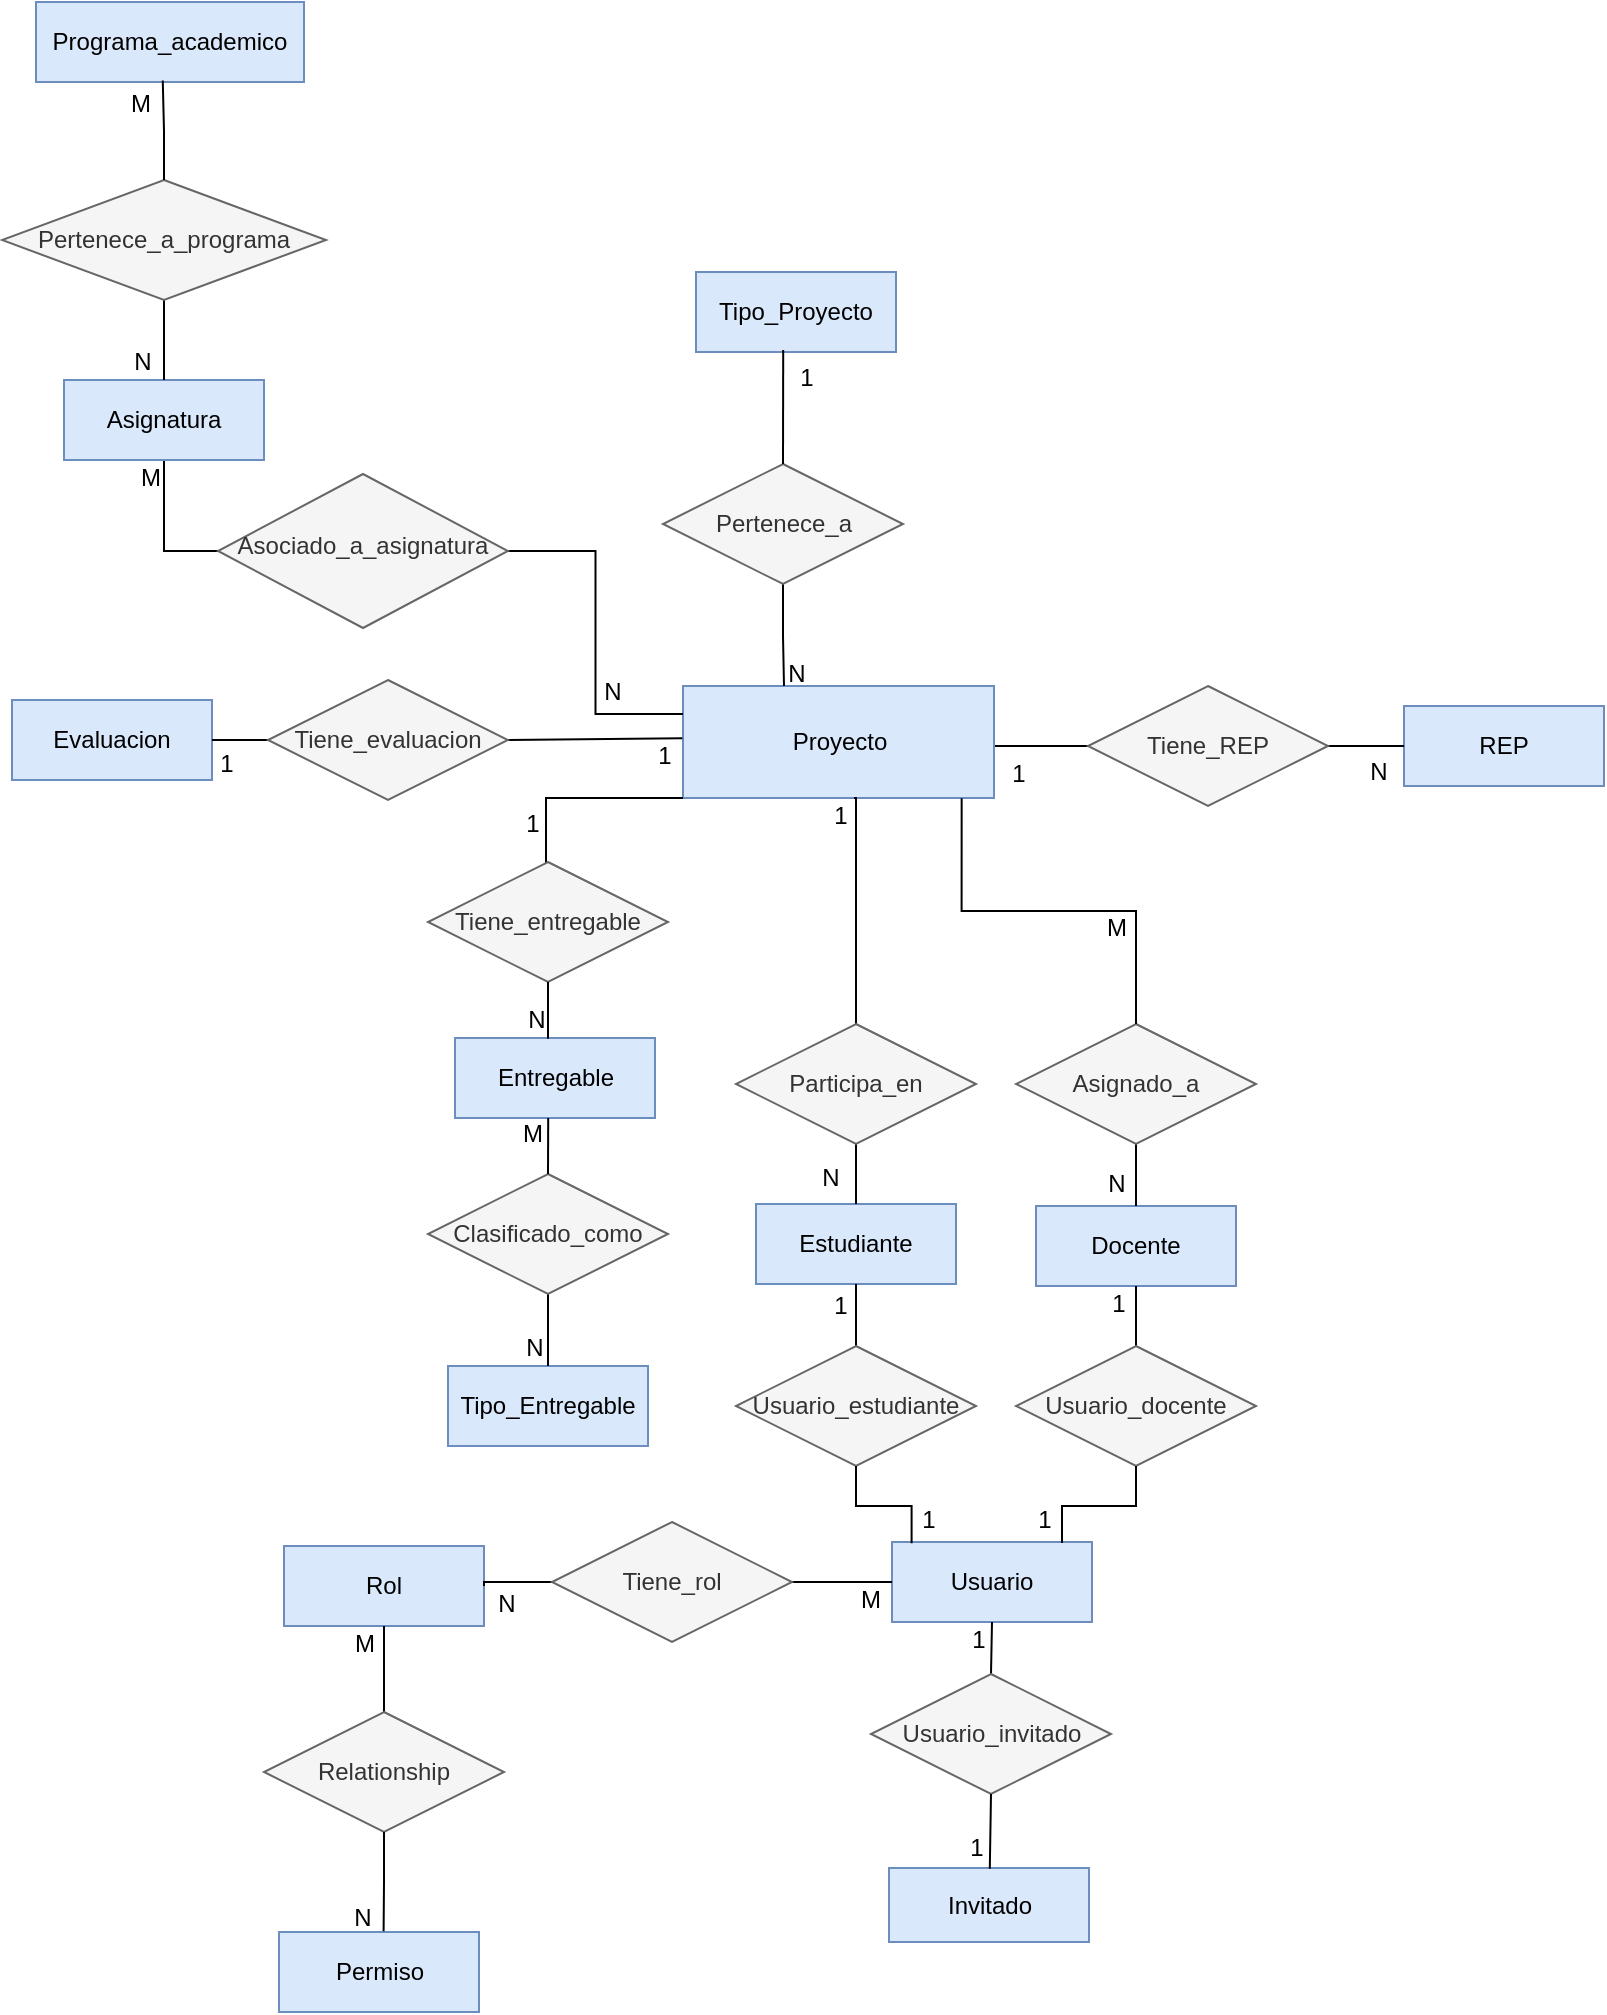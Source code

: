 <mxfile version="26.2.14">
  <diagram name="Página-1" id="xztaHVKJhpMYaXHCQxrF">
    <mxGraphModel dx="2037" dy="1110" grid="0" gridSize="10" guides="1" tooltips="1" connect="1" arrows="1" fold="1" page="0" pageScale="1" pageWidth="827" pageHeight="1169" math="0" shadow="0">
      <root>
        <mxCell id="0" />
        <mxCell id="1" parent="0" />
        <mxCell id="uJvPttrXsnRzV3NXJ3J6-1" value="Tipo_Proyecto" style="whiteSpace=wrap;html=1;align=center;fillColor=#dae8fc;strokeColor=#6c8ebf;" parent="1" vertex="1">
          <mxGeometry x="403" y="183" width="100" height="40" as="geometry" />
        </mxCell>
        <mxCell id="uJvPttrXsnRzV3NXJ3J6-166" style="edgeStyle=orthogonalEdgeStyle;curved=0;rounded=0;orthogonalLoop=1;jettySize=auto;html=1;exitX=1;exitY=0.75;exitDx=0;exitDy=0;entryX=0;entryY=0.5;entryDx=0;entryDy=0;endArrow=none;startFill=0;" parent="1" source="uJvPttrXsnRzV3NXJ3J6-2" target="uJvPttrXsnRzV3NXJ3J6-165" edge="1">
          <mxGeometry relative="1" as="geometry">
            <Array as="points">
              <mxPoint x="552" y="420" />
            </Array>
          </mxGeometry>
        </mxCell>
        <mxCell id="uJvPttrXsnRzV3NXJ3J6-2" value="Proyecto" style="whiteSpace=wrap;html=1;align=center;fillColor=#dae8fc;strokeColor=#6c8ebf;" parent="1" vertex="1">
          <mxGeometry x="396.5" y="390" width="155.5" height="56" as="geometry" />
        </mxCell>
        <mxCell id="uJvPttrXsnRzV3NXJ3J6-3" value="Rol" style="whiteSpace=wrap;html=1;align=center;fillColor=#dae8fc;strokeColor=#6c8ebf;" parent="1" vertex="1">
          <mxGeometry x="197" y="820" width="100" height="40" as="geometry" />
        </mxCell>
        <mxCell id="uJvPttrXsnRzV3NXJ3J6-4" value="Usuario" style="whiteSpace=wrap;html=1;align=center;fillColor=#dae8fc;strokeColor=#6c8ebf;" parent="1" vertex="1">
          <mxGeometry x="501" y="818" width="100" height="40" as="geometry" />
        </mxCell>
        <mxCell id="uJvPttrXsnRzV3NXJ3J6-5" value="Permiso" style="whiteSpace=wrap;html=1;align=center;fillColor=#dae8fc;strokeColor=#6c8ebf;" parent="1" vertex="1">
          <mxGeometry x="194.5" y="1013" width="100" height="40" as="geometry" />
        </mxCell>
        <mxCell id="uJvPttrXsnRzV3NXJ3J6-6" value="Programa_academico" style="whiteSpace=wrap;html=1;align=center;fillColor=#dae8fc;strokeColor=#6c8ebf;" parent="1" vertex="1">
          <mxGeometry x="73" y="48" width="134" height="40" as="geometry" />
        </mxCell>
        <mxCell id="uJvPttrXsnRzV3NXJ3J6-7" value="Estudiante" style="whiteSpace=wrap;html=1;align=center;fillColor=#dae8fc;strokeColor=#6c8ebf;" parent="1" vertex="1">
          <mxGeometry x="433" y="649" width="100" height="40" as="geometry" />
        </mxCell>
        <mxCell id="uJvPttrXsnRzV3NXJ3J6-8" value="Docente" style="whiteSpace=wrap;html=1;align=center;fillColor=#dae8fc;strokeColor=#6c8ebf;" parent="1" vertex="1">
          <mxGeometry x="573" y="650" width="100" height="40" as="geometry" />
        </mxCell>
        <mxCell id="uJvPttrXsnRzV3NXJ3J6-188" style="edgeStyle=orthogonalEdgeStyle;curved=0;rounded=0;orthogonalLoop=1;jettySize=auto;html=1;exitX=0.5;exitY=1;exitDx=0;exitDy=0;entryX=0;entryY=0.5;entryDx=0;entryDy=0;endArrow=none;startFill=0;" parent="1" source="uJvPttrXsnRzV3NXJ3J6-9" target="uJvPttrXsnRzV3NXJ3J6-186" edge="1">
          <mxGeometry relative="1" as="geometry" />
        </mxCell>
        <mxCell id="uJvPttrXsnRzV3NXJ3J6-9" value="Asignatura" style="whiteSpace=wrap;html=1;align=center;fillColor=#dae8fc;strokeColor=#6c8ebf;" parent="1" vertex="1">
          <mxGeometry x="87" y="237" width="100" height="40" as="geometry" />
        </mxCell>
        <mxCell id="uJvPttrXsnRzV3NXJ3J6-10" value="Invitado" style="whiteSpace=wrap;html=1;align=center;fillColor=#dae8fc;strokeColor=#6c8ebf;" parent="1" vertex="1">
          <mxGeometry x="499.5" y="981" width="100" height="37" as="geometry" />
        </mxCell>
        <mxCell id="uJvPttrXsnRzV3NXJ3J6-11" value="Entregable" style="whiteSpace=wrap;html=1;align=center;fillColor=#dae8fc;strokeColor=#6c8ebf;" parent="1" vertex="1">
          <mxGeometry x="282.5" y="566" width="100" height="40" as="geometry" />
        </mxCell>
        <mxCell id="uJvPttrXsnRzV3NXJ3J6-12" value="Tipo_Entregable" style="whiteSpace=wrap;html=1;align=center;fillColor=#dae8fc;strokeColor=#6c8ebf;" parent="1" vertex="1">
          <mxGeometry x="279" y="730" width="100" height="40" as="geometry" />
        </mxCell>
        <mxCell id="uJvPttrXsnRzV3NXJ3J6-13" value="Evaluacion" style="whiteSpace=wrap;html=1;align=center;fillColor=#dae8fc;strokeColor=#6c8ebf;" parent="1" vertex="1">
          <mxGeometry x="61" y="397" width="100" height="40" as="geometry" />
        </mxCell>
        <mxCell id="uJvPttrXsnRzV3NXJ3J6-14" value="REP" style="whiteSpace=wrap;html=1;align=center;fillColor=#dae8fc;strokeColor=#6c8ebf;" parent="1" vertex="1">
          <mxGeometry x="757" y="400" width="100" height="40" as="geometry" />
        </mxCell>
        <mxCell id="uJvPttrXsnRzV3NXJ3J6-155" style="edgeStyle=orthogonalEdgeStyle;curved=0;rounded=0;orthogonalLoop=1;jettySize=auto;html=1;exitX=0.5;exitY=1;exitDx=0;exitDy=0;endArrow=none;startFill=0;" parent="1" source="uJvPttrXsnRzV3NXJ3J6-154" edge="1">
          <mxGeometry relative="1" as="geometry">
            <Array as="points">
              <mxPoint x="447" y="365" />
              <mxPoint x="447" y="365" />
              <mxPoint x="447" y="390" />
            </Array>
            <mxPoint x="447" y="390" as="targetPoint" />
          </mxGeometry>
        </mxCell>
        <mxCell id="uJvPttrXsnRzV3NXJ3J6-154" value="Pertenece_a" style="shape=rhombus;perimeter=rhombusPerimeter;whiteSpace=wrap;html=1;align=center;fillColor=#f5f5f5;strokeColor=#666666;fontColor=#333333;" parent="1" vertex="1">
          <mxGeometry x="386.5" y="279" width="120" height="60" as="geometry" />
        </mxCell>
        <mxCell id="uJvPttrXsnRzV3NXJ3J6-156" style="edgeStyle=orthogonalEdgeStyle;curved=1;rounded=0;orthogonalLoop=1;jettySize=auto;html=1;exitX=0.5;exitY=0;exitDx=0;exitDy=0;entryX=0.436;entryY=0.975;entryDx=0;entryDy=0;entryPerimeter=0;endArrow=none;startFill=0;" parent="1" source="uJvPttrXsnRzV3NXJ3J6-154" target="uJvPttrXsnRzV3NXJ3J6-1" edge="1">
          <mxGeometry relative="1" as="geometry" />
        </mxCell>
        <mxCell id="uJvPttrXsnRzV3NXJ3J6-161" value="N" style="text;html=1;align=center;verticalAlign=middle;resizable=0;points=[];autosize=1;strokeColor=none;fillColor=none;" parent="1" vertex="1">
          <mxGeometry x="439.5" y="371" width="27" height="26" as="geometry" />
        </mxCell>
        <mxCell id="uJvPttrXsnRzV3NXJ3J6-162" value="1" style="text;html=1;align=center;verticalAlign=middle;resizable=0;points=[];autosize=1;strokeColor=none;fillColor=none;" parent="1" vertex="1">
          <mxGeometry x="445.5" y="223" width="25" height="26" as="geometry" />
        </mxCell>
        <mxCell id="uJvPttrXsnRzV3NXJ3J6-167" style="edgeStyle=orthogonalEdgeStyle;curved=1;rounded=0;orthogonalLoop=1;jettySize=auto;html=1;exitX=1;exitY=0.5;exitDx=0;exitDy=0;entryX=0;entryY=0.5;entryDx=0;entryDy=0;endArrow=none;startFill=0;" parent="1" source="uJvPttrXsnRzV3NXJ3J6-165" target="uJvPttrXsnRzV3NXJ3J6-14" edge="1">
          <mxGeometry relative="1" as="geometry">
            <mxPoint x="847.0" y="416" as="sourcePoint" />
          </mxGeometry>
        </mxCell>
        <mxCell id="uJvPttrXsnRzV3NXJ3J6-165" value="Tiene_REP" style="shape=rhombus;perimeter=rhombusPerimeter;whiteSpace=wrap;html=1;align=center;fillColor=#f5f5f5;strokeColor=#666666;fontColor=#333333;" parent="1" vertex="1">
          <mxGeometry x="599" y="390" width="120" height="60" as="geometry" />
        </mxCell>
        <mxCell id="uJvPttrXsnRzV3NXJ3J6-168" value="1" style="text;html=1;align=center;verticalAlign=middle;resizable=0;points=[];autosize=1;strokeColor=none;fillColor=none;" parent="1" vertex="1">
          <mxGeometry x="551" y="421" width="25" height="26" as="geometry" />
        </mxCell>
        <mxCell id="uJvPttrXsnRzV3NXJ3J6-169" value="N" style="text;html=1;align=center;verticalAlign=middle;resizable=0;points=[];autosize=1;strokeColor=none;fillColor=none;" parent="1" vertex="1">
          <mxGeometry x="730" y="420" width="27" height="26" as="geometry" />
        </mxCell>
        <mxCell id="uJvPttrXsnRzV3NXJ3J6-171" style="edgeStyle=orthogonalEdgeStyle;curved=0;rounded=0;orthogonalLoop=1;jettySize=auto;html=1;exitX=1;exitY=0.5;exitDx=0;exitDy=0;entryX=0.887;entryY=0.159;entryDx=0;entryDy=0;endArrow=none;startFill=0;entryPerimeter=0;" parent="1" source="uJvPttrXsnRzV3NXJ3J6-170" target="uJvPttrXsnRzV3NXJ3J6-174" edge="1">
          <mxGeometry relative="1" as="geometry">
            <Array as="points">
              <mxPoint x="396" y="417" />
            </Array>
          </mxGeometry>
        </mxCell>
        <mxCell id="uJvPttrXsnRzV3NXJ3J6-172" style="edgeStyle=orthogonalEdgeStyle;curved=1;rounded=0;orthogonalLoop=1;jettySize=auto;html=1;exitX=0;exitY=0.5;exitDx=0;exitDy=0;entryX=1;entryY=0.5;entryDx=0;entryDy=0;endArrow=none;startFill=0;" parent="1" source="uJvPttrXsnRzV3NXJ3J6-170" target="uJvPttrXsnRzV3NXJ3J6-13" edge="1">
          <mxGeometry relative="1" as="geometry" />
        </mxCell>
        <mxCell id="uJvPttrXsnRzV3NXJ3J6-170" value="Tiene_evaluacion" style="shape=rhombus;perimeter=rhombusPerimeter;whiteSpace=wrap;html=1;align=center;fillColor=#f5f5f5;strokeColor=#666666;fontColor=#333333;" parent="1" vertex="1">
          <mxGeometry x="189" y="387" width="120" height="60" as="geometry" />
        </mxCell>
        <mxCell id="uJvPttrXsnRzV3NXJ3J6-173" value="1" style="text;html=1;align=center;verticalAlign=middle;resizable=0;points=[];autosize=1;strokeColor=none;fillColor=none;" parent="1" vertex="1">
          <mxGeometry x="155" y="416" width="25" height="26" as="geometry" />
        </mxCell>
        <mxCell id="uJvPttrXsnRzV3NXJ3J6-174" value="1" style="text;html=1;align=center;verticalAlign=middle;resizable=0;points=[];autosize=1;strokeColor=none;fillColor=none;" parent="1" vertex="1">
          <mxGeometry x="374" y="412" width="25" height="26" as="geometry" />
        </mxCell>
        <mxCell id="uJvPttrXsnRzV3NXJ3J6-177" style="edgeStyle=orthogonalEdgeStyle;curved=0;rounded=0;orthogonalLoop=1;jettySize=auto;html=1;exitX=0.5;exitY=0;exitDx=0;exitDy=0;entryX=0;entryY=1;entryDx=0;entryDy=0;endArrow=none;startFill=0;" parent="1" source="uJvPttrXsnRzV3NXJ3J6-175" target="uJvPttrXsnRzV3NXJ3J6-2" edge="1">
          <mxGeometry relative="1" as="geometry">
            <Array as="points">
              <mxPoint x="329" y="492" />
              <mxPoint x="328" y="446" />
            </Array>
            <mxPoint x="356.75" y="447" as="targetPoint" />
          </mxGeometry>
        </mxCell>
        <mxCell id="uJvPttrXsnRzV3NXJ3J6-175" value="Tiene_entregable" style="shape=rhombus;perimeter=rhombusPerimeter;whiteSpace=wrap;html=1;align=center;fillColor=#f5f5f5;strokeColor=#666666;fontColor=#333333;" parent="1" vertex="1">
          <mxGeometry x="269" y="478" width="120" height="60" as="geometry" />
        </mxCell>
        <mxCell id="uJvPttrXsnRzV3NXJ3J6-178" style="edgeStyle=orthogonalEdgeStyle;curved=1;rounded=0;orthogonalLoop=1;jettySize=auto;html=1;exitX=0.5;exitY=1;exitDx=0;exitDy=0;entryX=0.465;entryY=0.008;entryDx=0;entryDy=0;entryPerimeter=0;endArrow=none;startFill=0;" parent="1" source="uJvPttrXsnRzV3NXJ3J6-175" target="uJvPttrXsnRzV3NXJ3J6-11" edge="1">
          <mxGeometry relative="1" as="geometry" />
        </mxCell>
        <mxCell id="uJvPttrXsnRzV3NXJ3J6-179" value="1" style="text;html=1;align=center;verticalAlign=middle;resizable=0;points=[];autosize=1;strokeColor=none;fillColor=none;" parent="1" vertex="1">
          <mxGeometry x="308" y="446" width="25" height="26" as="geometry" />
        </mxCell>
        <mxCell id="uJvPttrXsnRzV3NXJ3J6-180" value="N" style="text;html=1;align=center;verticalAlign=middle;resizable=0;points=[];autosize=1;strokeColor=none;fillColor=none;" parent="1" vertex="1">
          <mxGeometry x="309" y="544" width="27" height="26" as="geometry" />
        </mxCell>
        <mxCell id="uJvPttrXsnRzV3NXJ3J6-183" style="edgeStyle=orthogonalEdgeStyle;curved=1;rounded=0;orthogonalLoop=1;jettySize=auto;html=1;exitX=0.5;exitY=1;exitDx=0;exitDy=0;entryX=0.5;entryY=0;entryDx=0;entryDy=0;endArrow=none;startFill=0;" parent="1" source="uJvPttrXsnRzV3NXJ3J6-181" target="uJvPttrXsnRzV3NXJ3J6-12" edge="1">
          <mxGeometry relative="1" as="geometry" />
        </mxCell>
        <mxCell id="uJvPttrXsnRzV3NXJ3J6-181" value="Clasificado_como" style="shape=rhombus;perimeter=rhombusPerimeter;whiteSpace=wrap;html=1;align=center;fillColor=#f5f5f5;strokeColor=#666666;fontColor=#333333;" parent="1" vertex="1">
          <mxGeometry x="269" y="634" width="120" height="60" as="geometry" />
        </mxCell>
        <mxCell id="uJvPttrXsnRzV3NXJ3J6-182" style="edgeStyle=orthogonalEdgeStyle;curved=1;rounded=0;orthogonalLoop=1;jettySize=auto;html=1;exitX=0.5;exitY=0;exitDx=0;exitDy=0;entryX=0.466;entryY=0.999;entryDx=0;entryDy=0;entryPerimeter=0;endArrow=none;startFill=0;" parent="1" source="uJvPttrXsnRzV3NXJ3J6-181" target="uJvPttrXsnRzV3NXJ3J6-11" edge="1">
          <mxGeometry relative="1" as="geometry" />
        </mxCell>
        <mxCell id="uJvPttrXsnRzV3NXJ3J6-184" value="M" style="text;html=1;align=center;verticalAlign=middle;resizable=0;points=[];autosize=1;strokeColor=none;fillColor=none;" parent="1" vertex="1">
          <mxGeometry x="306.5" y="601" width="28" height="26" as="geometry" />
        </mxCell>
        <mxCell id="uJvPttrXsnRzV3NXJ3J6-185" value="N" style="text;html=1;align=center;verticalAlign=middle;resizable=0;points=[];autosize=1;strokeColor=none;fillColor=none;" parent="1" vertex="1">
          <mxGeometry x="308" y="708" width="27" height="26" as="geometry" />
        </mxCell>
        <mxCell id="uJvPttrXsnRzV3NXJ3J6-187" style="edgeStyle=orthogonalEdgeStyle;curved=0;rounded=0;orthogonalLoop=1;jettySize=auto;html=1;exitX=1;exitY=0.5;exitDx=0;exitDy=0;entryX=0;entryY=0.25;entryDx=0;entryDy=0;endArrow=none;startFill=0;" parent="1" source="uJvPttrXsnRzV3NXJ3J6-186" target="uJvPttrXsnRzV3NXJ3J6-2" edge="1">
          <mxGeometry relative="1" as="geometry" />
        </mxCell>
        <mxCell id="uJvPttrXsnRzV3NXJ3J6-186" value="&lt;table&gt;&lt;tbody&gt;&lt;tr&gt;&lt;td data-end=&quot;1816&quot; data-start=&quot;1785&quot; class=&quot;max-w-[calc(var(--thread-content-max-width)*2/3)]&quot;&gt;Asociado_a_asignatura&lt;/td&gt;&lt;/tr&gt;&lt;/tbody&gt;&lt;/table&gt;&lt;table&gt;&lt;tbody&gt;&lt;tr&gt;&lt;td data-end=&quot;1842&quot; data-start=&quot;1816&quot; class=&quot;max-w-[calc(var(--thread-content-max-width)*2/3)]&quot;&gt;&lt;/td&gt;&lt;/tr&gt;&lt;/tbody&gt;&lt;/table&gt;" style="shape=rhombus;perimeter=rhombusPerimeter;whiteSpace=wrap;html=1;align=center;fillColor=#f5f5f5;strokeColor=#666666;fontColor=#333333;" parent="1" vertex="1">
          <mxGeometry x="164" y="284" width="145" height="77" as="geometry" />
        </mxCell>
        <mxCell id="uJvPttrXsnRzV3NXJ3J6-189" value="N" style="text;html=1;align=center;verticalAlign=middle;resizable=0;points=[];autosize=1;strokeColor=none;fillColor=none;" parent="1" vertex="1">
          <mxGeometry x="347" y="380" width="27" height="26" as="geometry" />
        </mxCell>
        <mxCell id="uJvPttrXsnRzV3NXJ3J6-190" value="M" style="text;html=1;align=center;verticalAlign=middle;resizable=0;points=[];autosize=1;strokeColor=none;fillColor=none;" parent="1" vertex="1">
          <mxGeometry x="115.5" y="273" width="28" height="26" as="geometry" />
        </mxCell>
        <mxCell id="uJvPttrXsnRzV3NXJ3J6-192" style="edgeStyle=orthogonalEdgeStyle;curved=0;rounded=0;orthogonalLoop=1;jettySize=auto;html=1;exitX=0.5;exitY=1;exitDx=0;exitDy=0;endArrow=none;startFill=0;" parent="1" source="uJvPttrXsnRzV3NXJ3J6-191" target="uJvPttrXsnRzV3NXJ3J6-9" edge="1">
          <mxGeometry relative="1" as="geometry" />
        </mxCell>
        <mxCell id="uJvPttrXsnRzV3NXJ3J6-191" value="Pertenece_a_programa" style="shape=rhombus;perimeter=rhombusPerimeter;whiteSpace=wrap;html=1;align=center;fillColor=#f5f5f5;strokeColor=#666666;fontColor=#333333;" parent="1" vertex="1">
          <mxGeometry x="56" y="137" width="162" height="60" as="geometry" />
        </mxCell>
        <mxCell id="uJvPttrXsnRzV3NXJ3J6-193" style="edgeStyle=orthogonalEdgeStyle;curved=0;rounded=0;orthogonalLoop=1;jettySize=auto;html=1;exitX=0.5;exitY=0;exitDx=0;exitDy=0;entryX=0.473;entryY=0.981;entryDx=0;entryDy=0;entryPerimeter=0;endArrow=none;startFill=0;" parent="1" source="uJvPttrXsnRzV3NXJ3J6-191" target="uJvPttrXsnRzV3NXJ3J6-6" edge="1">
          <mxGeometry relative="1" as="geometry" />
        </mxCell>
        <mxCell id="uJvPttrXsnRzV3NXJ3J6-194" value="N" style="text;html=1;align=center;verticalAlign=middle;resizable=0;points=[];autosize=1;strokeColor=none;fillColor=none;" parent="1" vertex="1">
          <mxGeometry x="112.5" y="215" width="27" height="26" as="geometry" />
        </mxCell>
        <mxCell id="uJvPttrXsnRzV3NXJ3J6-195" value="M" style="text;html=1;align=center;verticalAlign=middle;resizable=0;points=[];autosize=1;strokeColor=none;fillColor=none;" parent="1" vertex="1">
          <mxGeometry x="111" y="86" width="28" height="26" as="geometry" />
        </mxCell>
        <mxCell id="uJvPttrXsnRzV3NXJ3J6-199" style="edgeStyle=orthogonalEdgeStyle;rounded=0;orthogonalLoop=1;jettySize=auto;html=1;exitX=0.5;exitY=0;exitDx=0;exitDy=0;endArrow=none;startFill=0;" parent="1" source="uJvPttrXsnRzV3NXJ3J6-196" edge="1">
          <mxGeometry relative="1" as="geometry">
            <mxPoint x="482" y="446" as="targetPoint" />
            <Array as="points">
              <mxPoint x="483" y="446" />
            </Array>
          </mxGeometry>
        </mxCell>
        <mxCell id="sdon1cMUyLi2lSEhJWea-3" style="edgeStyle=orthogonalEdgeStyle;rounded=0;orthogonalLoop=1;jettySize=auto;html=1;exitX=0.5;exitY=1;exitDx=0;exitDy=0;endArrow=none;startFill=0;" edge="1" parent="1" source="uJvPttrXsnRzV3NXJ3J6-196" target="uJvPttrXsnRzV3NXJ3J6-7">
          <mxGeometry relative="1" as="geometry" />
        </mxCell>
        <mxCell id="uJvPttrXsnRzV3NXJ3J6-196" value="Participa_en" style="shape=rhombus;perimeter=rhombusPerimeter;whiteSpace=wrap;html=1;align=center;fillColor=#f5f5f5;strokeColor=#666666;fontColor=#333333;" parent="1" vertex="1">
          <mxGeometry x="423" y="559" width="120" height="60" as="geometry" />
        </mxCell>
        <mxCell id="uJvPttrXsnRzV3NXJ3J6-200" value="1" style="text;html=1;align=center;verticalAlign=middle;resizable=0;points=[];autosize=1;strokeColor=none;fillColor=none;" parent="1" vertex="1">
          <mxGeometry x="462" y="442" width="25" height="26" as="geometry" />
        </mxCell>
        <mxCell id="uJvPttrXsnRzV3NXJ3J6-201" value="N" style="text;html=1;align=center;verticalAlign=middle;resizable=0;points=[];autosize=1;strokeColor=none;fillColor=none;" parent="1" vertex="1">
          <mxGeometry x="456" y="623" width="27" height="26" as="geometry" />
        </mxCell>
        <mxCell id="uJvPttrXsnRzV3NXJ3J6-203" style="edgeStyle=orthogonalEdgeStyle;rounded=0;orthogonalLoop=1;jettySize=auto;html=1;exitX=0.5;exitY=1;exitDx=0;exitDy=0;entryX=0.5;entryY=0;entryDx=0;entryDy=0;endArrow=none;startFill=0;" parent="1" source="uJvPttrXsnRzV3NXJ3J6-202" target="uJvPttrXsnRzV3NXJ3J6-8" edge="1">
          <mxGeometry relative="1" as="geometry" />
        </mxCell>
        <mxCell id="uJvPttrXsnRzV3NXJ3J6-202" value="Asignado_a" style="shape=rhombus;perimeter=rhombusPerimeter;whiteSpace=wrap;html=1;align=center;fillColor=#f5f5f5;strokeColor=#666666;fontColor=#333333;" parent="1" vertex="1">
          <mxGeometry x="563" y="559" width="120" height="60" as="geometry" />
        </mxCell>
        <mxCell id="uJvPttrXsnRzV3NXJ3J6-205" value="N" style="text;html=1;align=center;verticalAlign=middle;resizable=0;points=[];autosize=1;strokeColor=none;fillColor=none;" parent="1" vertex="1">
          <mxGeometry x="599" y="626" width="27" height="26" as="geometry" />
        </mxCell>
        <mxCell id="uJvPttrXsnRzV3NXJ3J6-206" value="M" style="text;html=1;align=center;verticalAlign=middle;resizable=0;points=[];autosize=1;strokeColor=none;fillColor=none;" parent="1" vertex="1">
          <mxGeometry x="599" y="498" width="28" height="26" as="geometry" />
        </mxCell>
        <mxCell id="uJvPttrXsnRzV3NXJ3J6-210" style="edgeStyle=orthogonalEdgeStyle;rounded=0;orthogonalLoop=1;jettySize=auto;html=1;exitX=0.5;exitY=0;exitDx=0;exitDy=0;entryX=0.5;entryY=1;entryDx=0;entryDy=0;endArrow=none;startFill=0;" parent="1" source="uJvPttrXsnRzV3NXJ3J6-207" target="uJvPttrXsnRzV3NXJ3J6-7" edge="1">
          <mxGeometry relative="1" as="geometry" />
        </mxCell>
        <mxCell id="uJvPttrXsnRzV3NXJ3J6-207" value="Usuario_estudiante" style="shape=rhombus;perimeter=rhombusPerimeter;whiteSpace=wrap;html=1;align=center;fillColor=#f5f5f5;strokeColor=#666666;fontColor=#333333;" parent="1" vertex="1">
          <mxGeometry x="423" y="720" width="120" height="60" as="geometry" />
        </mxCell>
        <mxCell id="uJvPttrXsnRzV3NXJ3J6-211" style="edgeStyle=orthogonalEdgeStyle;rounded=0;orthogonalLoop=1;jettySize=auto;html=1;exitX=0.5;exitY=0;exitDx=0;exitDy=0;entryX=0.5;entryY=1;entryDx=0;entryDy=0;endArrow=none;startFill=0;" parent="1" source="uJvPttrXsnRzV3NXJ3J6-208" target="uJvPttrXsnRzV3NXJ3J6-8" edge="1">
          <mxGeometry relative="1" as="geometry" />
        </mxCell>
        <mxCell id="uJvPttrXsnRzV3NXJ3J6-208" value="Usuario_docente" style="shape=rhombus;perimeter=rhombusPerimeter;whiteSpace=wrap;html=1;align=center;fillColor=#f5f5f5;strokeColor=#666666;fontColor=#333333;" parent="1" vertex="1">
          <mxGeometry x="563" y="720" width="120" height="60" as="geometry" />
        </mxCell>
        <mxCell id="uJvPttrXsnRzV3NXJ3J6-212" style="edgeStyle=orthogonalEdgeStyle;rounded=0;orthogonalLoop=1;jettySize=auto;html=1;exitX=0.5;exitY=1;exitDx=0;exitDy=0;entryX=0.098;entryY=0.017;entryDx=0;entryDy=0;entryPerimeter=0;endArrow=none;startFill=0;" parent="1" source="uJvPttrXsnRzV3NXJ3J6-207" target="uJvPttrXsnRzV3NXJ3J6-4" edge="1">
          <mxGeometry relative="1" as="geometry" />
        </mxCell>
        <mxCell id="uJvPttrXsnRzV3NXJ3J6-213" style="edgeStyle=orthogonalEdgeStyle;rounded=0;orthogonalLoop=1;jettySize=auto;html=1;exitX=0.5;exitY=1;exitDx=0;exitDy=0;entryX=0.85;entryY=0.013;entryDx=0;entryDy=0;entryPerimeter=0;endArrow=none;startFill=0;" parent="1" source="uJvPttrXsnRzV3NXJ3J6-208" target="uJvPttrXsnRzV3NXJ3J6-4" edge="1">
          <mxGeometry relative="1" as="geometry" />
        </mxCell>
        <mxCell id="uJvPttrXsnRzV3NXJ3J6-214" value="1" style="text;html=1;align=center;verticalAlign=middle;resizable=0;points=[];autosize=1;strokeColor=none;fillColor=none;" parent="1" vertex="1">
          <mxGeometry x="506" y="794" width="25" height="26" as="geometry" />
        </mxCell>
        <mxCell id="uJvPttrXsnRzV3NXJ3J6-215" value="1" style="text;html=1;align=center;verticalAlign=middle;resizable=0;points=[];autosize=1;strokeColor=none;fillColor=none;" parent="1" vertex="1">
          <mxGeometry x="564" y="794" width="25" height="26" as="geometry" />
        </mxCell>
        <mxCell id="uJvPttrXsnRzV3NXJ3J6-216" value="1" style="text;html=1;align=center;verticalAlign=middle;resizable=0;points=[];autosize=1;strokeColor=none;fillColor=none;" parent="1" vertex="1">
          <mxGeometry x="601" y="686" width="25" height="26" as="geometry" />
        </mxCell>
        <mxCell id="uJvPttrXsnRzV3NXJ3J6-217" value="1" style="text;html=1;align=center;verticalAlign=middle;resizable=0;points=[];autosize=1;strokeColor=none;fillColor=none;" parent="1" vertex="1">
          <mxGeometry x="462" y="687" width="25" height="26" as="geometry" />
        </mxCell>
        <mxCell id="uJvPttrXsnRzV3NXJ3J6-219" style="edgeStyle=orthogonalEdgeStyle;rounded=0;orthogonalLoop=1;jettySize=auto;html=1;exitX=1;exitY=0.5;exitDx=0;exitDy=0;entryX=0;entryY=0.5;entryDx=0;entryDy=0;endArrow=none;startFill=0;" parent="1" source="uJvPttrXsnRzV3NXJ3J6-218" target="uJvPttrXsnRzV3NXJ3J6-4" edge="1">
          <mxGeometry relative="1" as="geometry" />
        </mxCell>
        <mxCell id="uJvPttrXsnRzV3NXJ3J6-220" style="edgeStyle=orthogonalEdgeStyle;rounded=0;orthogonalLoop=1;jettySize=auto;html=1;exitX=0;exitY=0.5;exitDx=0;exitDy=0;entryX=1;entryY=0.5;entryDx=0;entryDy=0;endArrow=none;startFill=0;" parent="1" source="uJvPttrXsnRzV3NXJ3J6-218" target="uJvPttrXsnRzV3NXJ3J6-3" edge="1">
          <mxGeometry relative="1" as="geometry" />
        </mxCell>
        <mxCell id="uJvPttrXsnRzV3NXJ3J6-218" value="Tiene_rol" style="shape=rhombus;perimeter=rhombusPerimeter;whiteSpace=wrap;html=1;align=center;fillColor=#f5f5f5;strokeColor=#666666;fontColor=#333333;" parent="1" vertex="1">
          <mxGeometry x="331" y="808" width="120" height="60" as="geometry" />
        </mxCell>
        <mxCell id="uJvPttrXsnRzV3NXJ3J6-221" value="N" style="text;html=1;align=center;verticalAlign=middle;resizable=0;points=[];autosize=1;strokeColor=none;fillColor=none;" parent="1" vertex="1">
          <mxGeometry x="294.5" y="836" width="27" height="26" as="geometry" />
        </mxCell>
        <mxCell id="uJvPttrXsnRzV3NXJ3J6-222" value="M" style="text;html=1;align=center;verticalAlign=middle;resizable=0;points=[];autosize=1;strokeColor=none;fillColor=none;" parent="1" vertex="1">
          <mxGeometry x="476" y="834" width="28" height="26" as="geometry" />
        </mxCell>
        <mxCell id="uJvPttrXsnRzV3NXJ3J6-224" style="edgeStyle=orthogonalEdgeStyle;rounded=0;orthogonalLoop=1;jettySize=auto;html=1;exitX=0.5;exitY=0;exitDx=0;exitDy=0;entryX=0.5;entryY=1;entryDx=0;entryDy=0;endArrow=none;startFill=0;" parent="1" source="uJvPttrXsnRzV3NXJ3J6-223" target="uJvPttrXsnRzV3NXJ3J6-3" edge="1">
          <mxGeometry relative="1" as="geometry" />
        </mxCell>
        <mxCell id="uJvPttrXsnRzV3NXJ3J6-223" value="Relationship" style="shape=rhombus;perimeter=rhombusPerimeter;whiteSpace=wrap;html=1;align=center;fillColor=#f5f5f5;strokeColor=#666666;fontColor=#333333;" parent="1" vertex="1">
          <mxGeometry x="187" y="903" width="120" height="60" as="geometry" />
        </mxCell>
        <mxCell id="uJvPttrXsnRzV3NXJ3J6-226" style="edgeStyle=orthogonalEdgeStyle;rounded=0;orthogonalLoop=1;jettySize=auto;html=1;exitX=0.5;exitY=1;exitDx=0;exitDy=0;entryX=0.523;entryY=-0.01;entryDx=0;entryDy=0;entryPerimeter=0;endArrow=none;startFill=0;" parent="1" source="uJvPttrXsnRzV3NXJ3J6-223" target="uJvPttrXsnRzV3NXJ3J6-5" edge="1">
          <mxGeometry relative="1" as="geometry" />
        </mxCell>
        <mxCell id="uJvPttrXsnRzV3NXJ3J6-227" value="M" style="text;html=1;align=center;verticalAlign=middle;resizable=0;points=[];autosize=1;strokeColor=none;fillColor=none;" parent="1" vertex="1">
          <mxGeometry x="222.5" y="856" width="28" height="26" as="geometry" />
        </mxCell>
        <mxCell id="uJvPttrXsnRzV3NXJ3J6-228" value="N" style="text;html=1;align=center;verticalAlign=middle;resizable=0;points=[];autosize=1;strokeColor=none;fillColor=none;" parent="1" vertex="1">
          <mxGeometry x="222.5" y="993" width="27" height="26" as="geometry" />
        </mxCell>
        <mxCell id="uJvPttrXsnRzV3NXJ3J6-231" style="edgeStyle=orthogonalEdgeStyle;rounded=0;orthogonalLoop=1;jettySize=auto;html=1;exitX=0.5;exitY=0;exitDx=0;exitDy=0;entryX=0.5;entryY=1;entryDx=0;entryDy=0;endArrow=none;startFill=0;" parent="1" source="uJvPttrXsnRzV3NXJ3J6-229" target="uJvPttrXsnRzV3NXJ3J6-4" edge="1">
          <mxGeometry relative="1" as="geometry" />
        </mxCell>
        <mxCell id="uJvPttrXsnRzV3NXJ3J6-229" value="Usuario_invitado" style="shape=rhombus;perimeter=rhombusPerimeter;whiteSpace=wrap;html=1;align=center;fillColor=#f5f5f5;strokeColor=#666666;fontColor=#333333;" parent="1" vertex="1">
          <mxGeometry x="490.5" y="884" width="120" height="60" as="geometry" />
        </mxCell>
        <mxCell id="uJvPttrXsnRzV3NXJ3J6-230" style="edgeStyle=orthogonalEdgeStyle;rounded=0;orthogonalLoop=1;jettySize=auto;html=1;exitX=0.5;exitY=1;exitDx=0;exitDy=0;entryX=0.776;entryY=0.9;entryDx=0;entryDy=0;entryPerimeter=0;endArrow=none;startFill=0;" parent="1" source="uJvPttrXsnRzV3NXJ3J6-229" target="uJvPttrXsnRzV3NXJ3J6-233" edge="1">
          <mxGeometry relative="1" as="geometry" />
        </mxCell>
        <mxCell id="uJvPttrXsnRzV3NXJ3J6-232" value="1" style="text;html=1;align=center;verticalAlign=middle;resizable=0;points=[];autosize=1;strokeColor=none;fillColor=none;" parent="1" vertex="1">
          <mxGeometry x="531" y="854" width="25" height="26" as="geometry" />
        </mxCell>
        <mxCell id="uJvPttrXsnRzV3NXJ3J6-233" value="1" style="text;html=1;align=center;verticalAlign=middle;resizable=0;points=[];autosize=1;strokeColor=none;fillColor=none;" parent="1" vertex="1">
          <mxGeometry x="530.5" y="958" width="25" height="26" as="geometry" />
        </mxCell>
        <mxCell id="sdon1cMUyLi2lSEhJWea-4" style="edgeStyle=orthogonalEdgeStyle;rounded=0;orthogonalLoop=1;jettySize=auto;html=1;exitX=0.5;exitY=0;exitDx=0;exitDy=0;entryX=0.896;entryY=1.003;entryDx=0;entryDy=0;entryPerimeter=0;endArrow=none;startFill=0;" edge="1" parent="1" source="uJvPttrXsnRzV3NXJ3J6-202" target="uJvPttrXsnRzV3NXJ3J6-2">
          <mxGeometry relative="1" as="geometry" />
        </mxCell>
      </root>
    </mxGraphModel>
  </diagram>
</mxfile>
